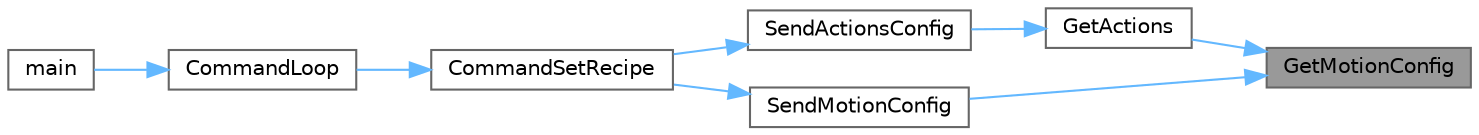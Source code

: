 digraph "GetMotionConfig"
{
 // LATEX_PDF_SIZE
  bgcolor="transparent";
  edge [fontname=Helvetica,fontsize=10,labelfontname=Helvetica,labelfontsize=10];
  node [fontname=Helvetica,fontsize=10,shape=box,height=0.2,width=0.4];
  rankdir="RL";
  Node1 [id="Node000001",label="GetMotionConfig",height=0.2,width=0.4,color="gray40", fillcolor="grey60", style="filled", fontcolor="black",tooltip="모션 구성 정보를 가져옵니다."];
  Node1 -> Node2 [id="edge1_Node000001_Node000002",dir="back",color="steelblue1",style="solid",tooltip=" "];
  Node2 [id="Node000002",label="GetActions",height=0.2,width=0.4,color="grey40", fillcolor="white", style="filled",URL="$a00059.html#a9470ae1a4450c0115066eabafeb5c698",tooltip="액션 객체 배열을 가져옵니다."];
  Node2 -> Node3 [id="edge2_Node000002_Node000003",dir="back",color="steelblue1",style="solid",tooltip=" "];
  Node3 [id="Node000003",label="SendActionsConfig",height=0.2,width=0.4,color="grey40", fillcolor="white", style="filled",URL="$a00059.html#a1d71225d8f429c3ec023dcc86f760e81",tooltip="액션 구성 정보를 전송합니다."];
  Node3 -> Node4 [id="edge3_Node000003_Node000004",dir="back",color="steelblue1",style="solid",tooltip=" "];
  Node4 [id="Node000004",label="CommandSetRecipe",height=0.2,width=0.4,color="grey40", fillcolor="white", style="filled",URL="$a00059.html#ad1d8d77c29d483b0d119e05173b08673",tooltip="레시피 설정 관련 명령어를 처리합니다."];
  Node4 -> Node5 [id="edge4_Node000004_Node000005",dir="back",color="steelblue1",style="solid",tooltip=" "];
  Node5 [id="Node000005",label="CommandLoop",height=0.2,width=0.4,color="grey40", fillcolor="white", style="filled",URL="$a00059.html#a4bab8a811513db99dd6cf77f2072aa88",tooltip="사용자 명령을 처리하는 루프입니다."];
  Node5 -> Node6 [id="edge5_Node000005_Node000006",dir="back",color="steelblue1",style="solid",tooltip=" "];
  Node6 [id="Node000006",label="main",height=0.2,width=0.4,color="grey40", fillcolor="white", style="filled",URL="$a00059.html#a9ef43c94a04d3145f5f315231da4526e",tooltip=" "];
  Node1 -> Node7 [id="edge6_Node000001_Node000007",dir="back",color="steelblue1",style="solid",tooltip=" "];
  Node7 [id="Node000007",label="SendMotionConfig",height=0.2,width=0.4,color="grey40", fillcolor="white", style="filled",URL="$a00059.html#a54363b47da7e426f01f62ba53b6b9344",tooltip="모션 구성 정보를 전송합니다."];
  Node7 -> Node4 [id="edge7_Node000007_Node000004",dir="back",color="steelblue1",style="solid",tooltip=" "];
}
